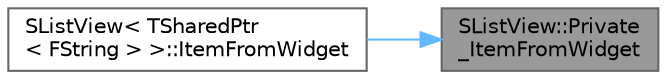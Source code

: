 digraph "SListView::Private_ItemFromWidget"
{
 // INTERACTIVE_SVG=YES
 // LATEX_PDF_SIZE
  bgcolor="transparent";
  edge [fontname=Helvetica,fontsize=10,labelfontname=Helvetica,labelfontsize=10];
  node [fontname=Helvetica,fontsize=10,shape=box,height=0.2,width=0.4];
  rankdir="RL";
  Node1 [id="Node000001",label="SListView::Private\l_ItemFromWidget",height=0.2,width=0.4,color="gray40", fillcolor="grey60", style="filled", fontcolor="black",tooltip="Given a Widget, find the corresponding data item."];
  Node1 -> Node2 [id="edge1_Node000001_Node000002",dir="back",color="steelblue1",style="solid",tooltip=" "];
  Node2 [id="Node000002",label="SListView\< TSharedPtr\l\< FString \> \>::ItemFromWidget",height=0.2,width=0.4,color="grey40", fillcolor="white", style="filled",URL="$d1/dc1/classSListView.html#a4363c837d5456c69813e4171f3e53271",tooltip=" "];
}
